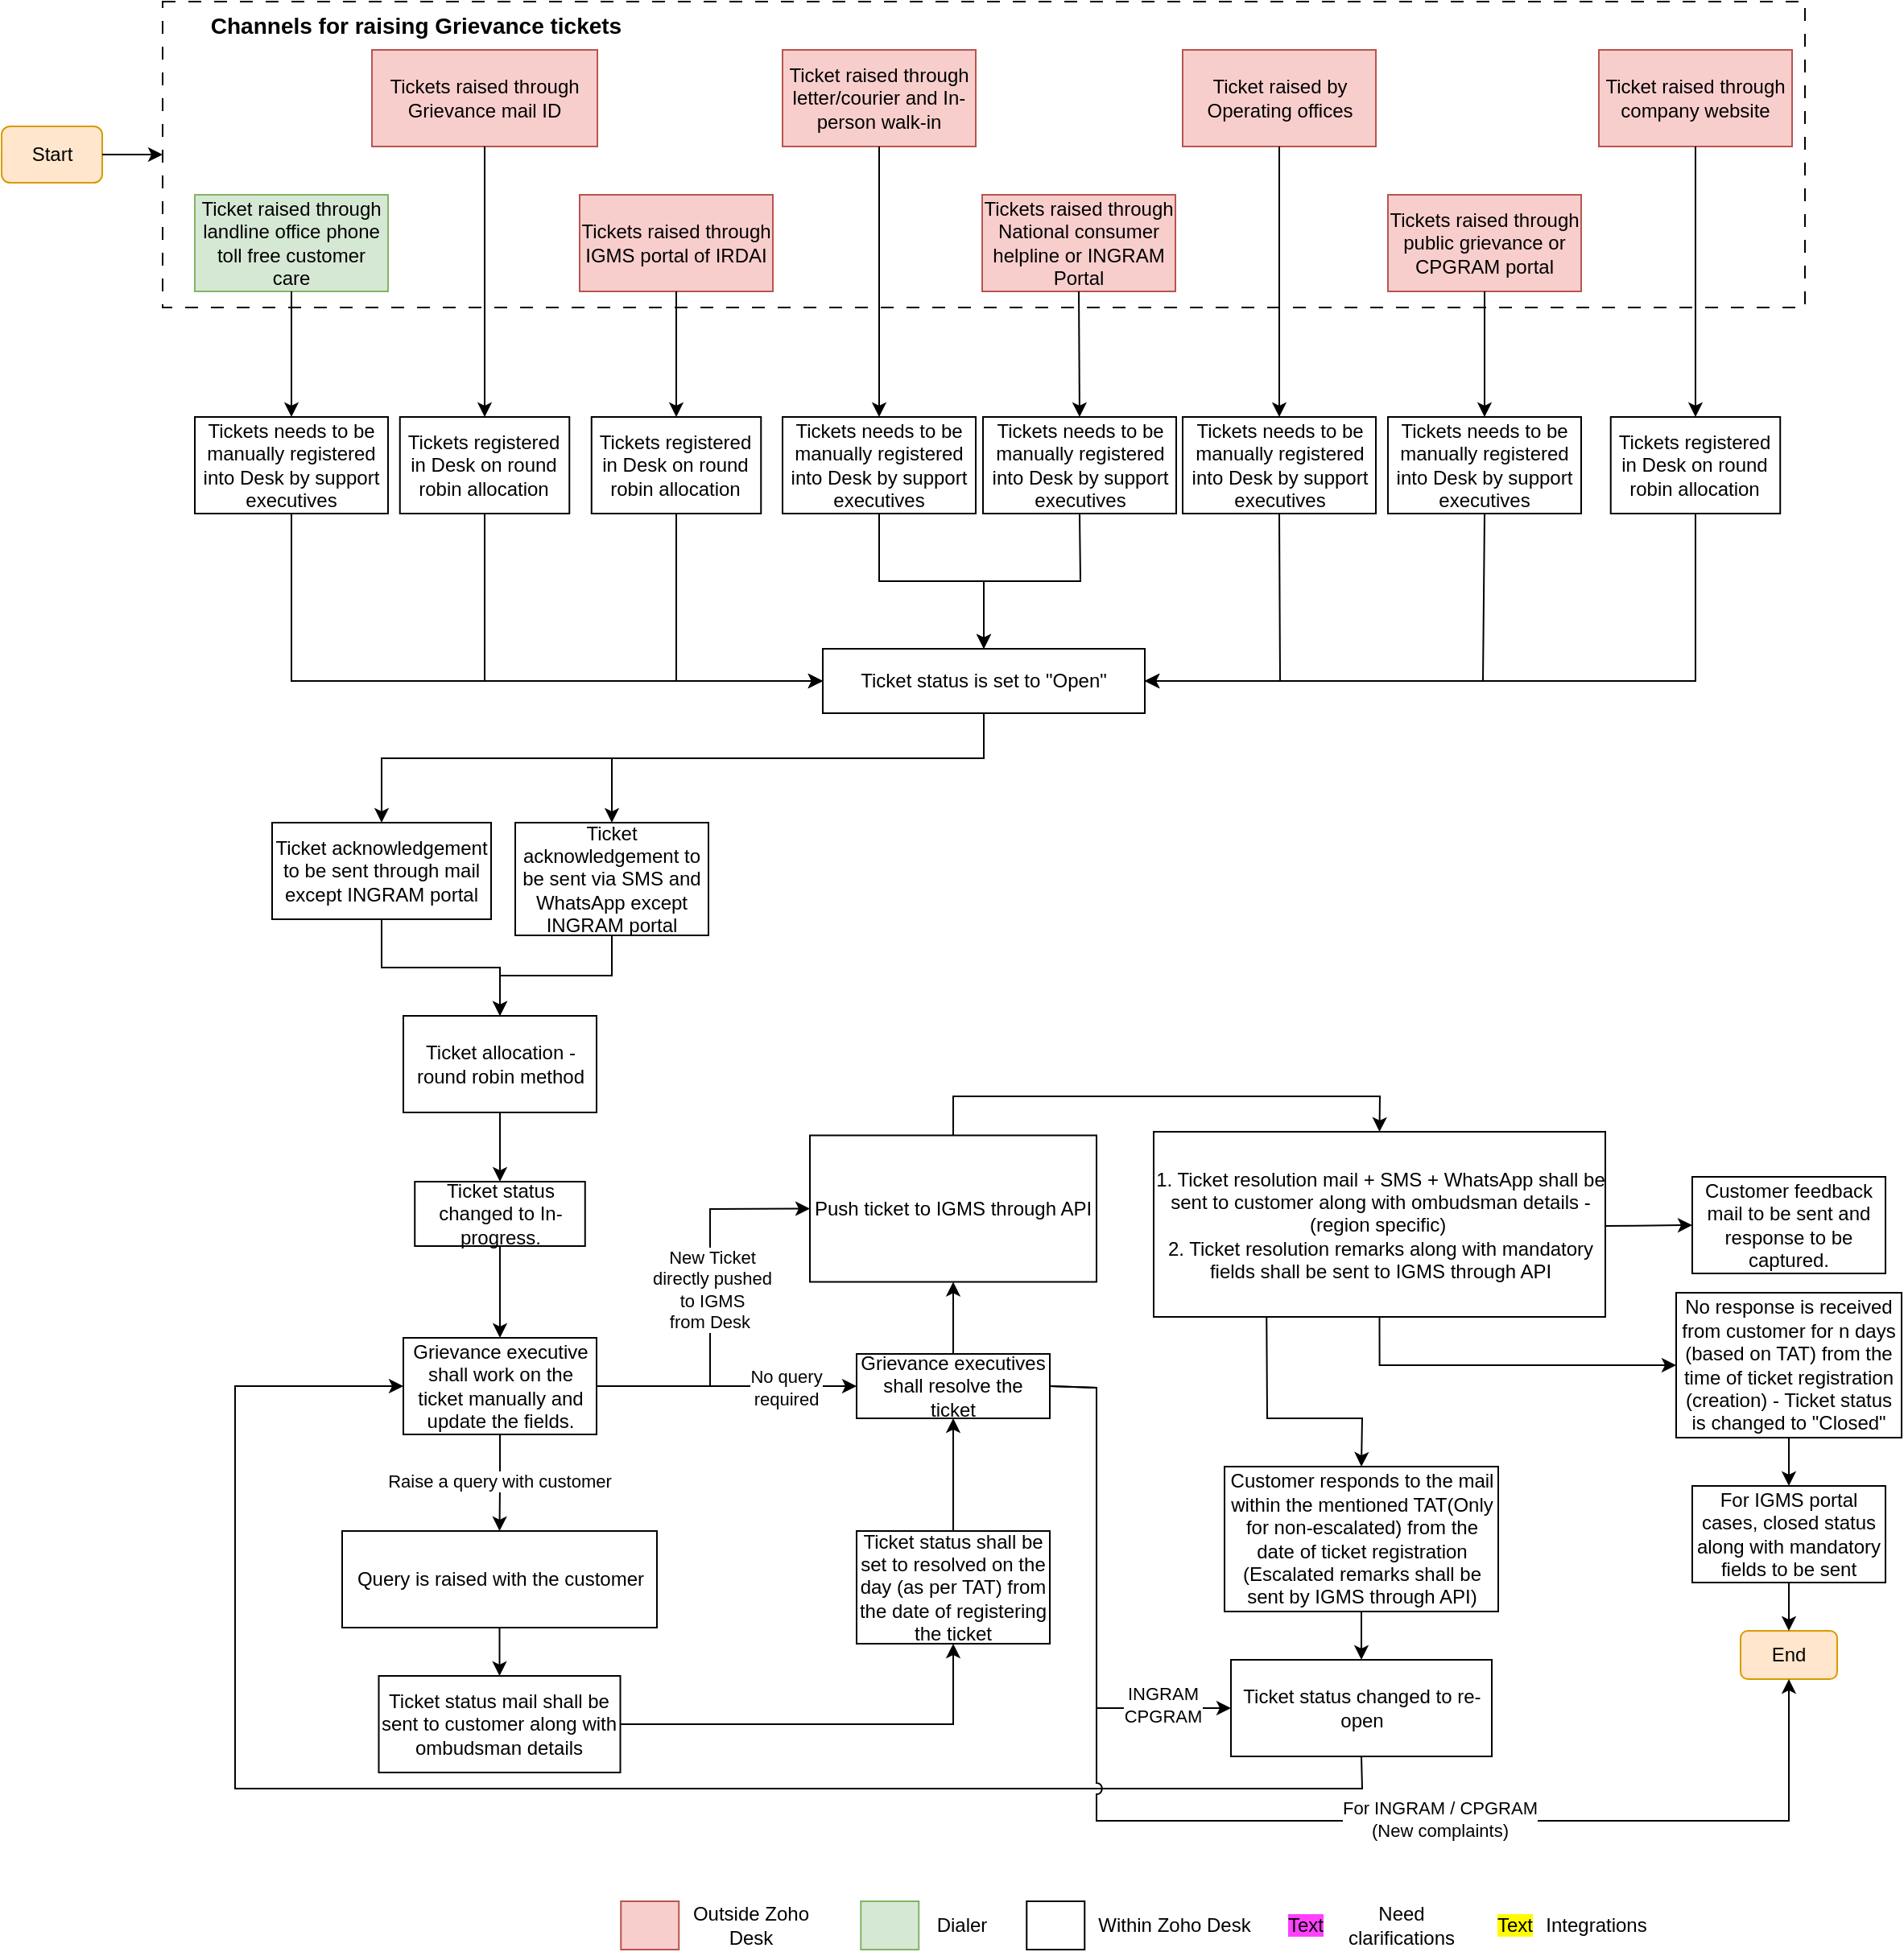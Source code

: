 <mxfile version="26.0.16">
  <diagram name="Page-1" id="zcw-Cnb_ciNUWG4lOdHk">
    <mxGraphModel dx="2021" dy="-588" grid="1" gridSize="10" guides="1" tooltips="1" connect="1" arrows="1" fold="1" page="1" pageScale="1" pageWidth="827" pageHeight="1169" math="0" shadow="0">
      <root>
        <mxCell id="0" />
        <mxCell id="1" parent="0" />
        <mxCell id="jaS_6ejKE6jILCxBxe4m-8" value="" style="rounded=0;whiteSpace=wrap;html=1;dashed=1;dashPattern=8 8;" parent="1" vertex="1">
          <mxGeometry x="70" y="1490" width="1020" height="190" as="geometry" />
        </mxCell>
        <mxCell id="CMElNXdr1ZD5l6xWRX4L-1" value="Ticket raised through landline office phone toll free customer care" style="rounded=0;whiteSpace=wrap;html=1;fillColor=#d5e8d4;strokeColor=#82b366;" parent="1" vertex="1">
          <mxGeometry x="90" y="1610" width="120" height="60" as="geometry" />
        </mxCell>
        <mxCell id="CMElNXdr1ZD5l6xWRX4L-2" value="Start" style="rounded=1;whiteSpace=wrap;html=1;fillColor=#ffe6cc;strokeColor=#d79b00;" parent="1" vertex="1">
          <mxGeometry x="-30" y="1567.5" width="62.5" height="35" as="geometry" />
        </mxCell>
        <mxCell id="G15ThiUx4BXyu7yqYoc5-98" value="" style="rounded=0;whiteSpace=wrap;html=1;fillColor=#f8cecc;strokeColor=#b85450;" parent="1" vertex="1">
          <mxGeometry x="354.63" y="2670" width="36" height="30" as="geometry" />
        </mxCell>
        <mxCell id="G15ThiUx4BXyu7yqYoc5-99" value="Outside Zoho Desk" style="text;html=1;align=center;verticalAlign=middle;whiteSpace=wrap;rounded=0;" parent="1" vertex="1">
          <mxGeometry x="387.13" y="2670" width="96.5" height="30" as="geometry" />
        </mxCell>
        <mxCell id="G15ThiUx4BXyu7yqYoc5-100" value="" style="rounded=0;whiteSpace=wrap;html=1;fillColor=#d5e8d4;strokeColor=#82b366;" parent="1" vertex="1">
          <mxGeometry x="503.63" y="2670" width="36" height="30" as="geometry" />
        </mxCell>
        <mxCell id="G15ThiUx4BXyu7yqYoc5-101" value="Dialer" style="text;html=1;align=center;verticalAlign=middle;whiteSpace=wrap;rounded=0;" parent="1" vertex="1">
          <mxGeometry x="518.13" y="2670" width="96.5" height="30" as="geometry" />
        </mxCell>
        <mxCell id="G15ThiUx4BXyu7yqYoc5-102" value="" style="rounded=0;whiteSpace=wrap;html=1;" parent="1" vertex="1">
          <mxGeometry x="606.63" y="2670" width="36" height="30" as="geometry" />
        </mxCell>
        <mxCell id="G15ThiUx4BXyu7yqYoc5-103" value="Within Zoho Desk" style="text;html=1;align=center;verticalAlign=middle;whiteSpace=wrap;rounded=0;" parent="1" vertex="1">
          <mxGeometry x="650.13" y="2670" width="96.5" height="30" as="geometry" />
        </mxCell>
        <mxCell id="jaS_6ejKE6jILCxBxe4m-1" value="Tickets raised through Grievance mail ID" style="rounded=0;whiteSpace=wrap;html=1;fillColor=#f8cecc;strokeColor=#b85450;" parent="1" vertex="1">
          <mxGeometry x="200.01" y="1520" width="140" height="60" as="geometry" />
        </mxCell>
        <mxCell id="jaS_6ejKE6jILCxBxe4m-2" value="Ticket raised through company website" style="rounded=0;whiteSpace=wrap;html=1;fillColor=#f8cecc;strokeColor=#b85450;" parent="1" vertex="1">
          <mxGeometry x="962" y="1520" width="120" height="60" as="geometry" />
        </mxCell>
        <mxCell id="jaS_6ejKE6jILCxBxe4m-3" value="Ticket raised through letter/courier and In-person walk-in" style="rounded=0;whiteSpace=wrap;html=1;fillColor=#f8cecc;strokeColor=#b85450;" parent="1" vertex="1">
          <mxGeometry x="455" y="1520" width="120" height="60" as="geometry" />
        </mxCell>
        <mxCell id="jaS_6ejKE6jILCxBxe4m-4" value="Ticket raised by Operating offices" style="rounded=0;whiteSpace=wrap;html=1;fillColor=#f8cecc;strokeColor=#b85450;" parent="1" vertex="1">
          <mxGeometry x="703.5" y="1520" width="120" height="60" as="geometry" />
        </mxCell>
        <mxCell id="jaS_6ejKE6jILCxBxe4m-5" value="Tickets raised through IGMS portal of IRDAI" style="rounded=0;whiteSpace=wrap;html=1;fillColor=#f8cecc;strokeColor=#b85450;" parent="1" vertex="1">
          <mxGeometry x="329" y="1610" width="120" height="60" as="geometry" />
        </mxCell>
        <mxCell id="jaS_6ejKE6jILCxBxe4m-6" value="Tickets raised through National consumer helpline or INGRAM Portal" style="rounded=0;whiteSpace=wrap;html=1;fillColor=#f8cecc;strokeColor=#b85450;" parent="1" vertex="1">
          <mxGeometry x="579" y="1610" width="120" height="60" as="geometry" />
        </mxCell>
        <mxCell id="jaS_6ejKE6jILCxBxe4m-7" value="Tickets raised through public grievance or CPGRAM portal" style="rounded=0;whiteSpace=wrap;html=1;fillColor=#f8cecc;strokeColor=#b85450;" parent="1" vertex="1">
          <mxGeometry x="831" y="1610" width="120" height="60" as="geometry" />
        </mxCell>
        <mxCell id="jaS_6ejKE6jILCxBxe4m-9" value="Channels for raising Grievance tickets" style="text;html=1;align=center;verticalAlign=middle;whiteSpace=wrap;rounded=0;fontSize=14;fontStyle=1" parent="1" vertex="1">
          <mxGeometry x="70.5" y="1490" width="312.5" height="30" as="geometry" />
        </mxCell>
        <mxCell id="jaS_6ejKE6jILCxBxe4m-11" value="" style="endArrow=classic;html=1;rounded=0;exitX=1;exitY=0.5;exitDx=0;exitDy=0;entryX=0;entryY=0.5;entryDx=0;entryDy=0;" parent="1" source="CMElNXdr1ZD5l6xWRX4L-2" target="jaS_6ejKE6jILCxBxe4m-8" edge="1">
          <mxGeometry width="50" height="50" relative="1" as="geometry">
            <mxPoint x="470" y="1680" as="sourcePoint" />
            <mxPoint x="520" y="1630" as="targetPoint" />
          </mxGeometry>
        </mxCell>
        <mxCell id="jaS_6ejKE6jILCxBxe4m-12" value="Tickets needs to be manually registered into Desk by support executives" style="rounded=0;whiteSpace=wrap;html=1;" parent="1" vertex="1">
          <mxGeometry x="90" y="1748" width="120" height="60" as="geometry" />
        </mxCell>
        <mxCell id="jaS_6ejKE6jILCxBxe4m-13" value="" style="endArrow=classic;html=1;rounded=0;exitX=0.5;exitY=1;exitDx=0;exitDy=0;entryX=0.5;entryY=0;entryDx=0;entryDy=0;" parent="1" source="CMElNXdr1ZD5l6xWRX4L-1" target="jaS_6ejKE6jILCxBxe4m-12" edge="1">
          <mxGeometry width="50" height="50" relative="1" as="geometry">
            <mxPoint x="470" y="1790" as="sourcePoint" />
            <mxPoint x="520" y="1740" as="targetPoint" />
          </mxGeometry>
        </mxCell>
        <mxCell id="jaS_6ejKE6jILCxBxe4m-14" value="Tickets registered in Desk on round robin allocation" style="rounded=0;whiteSpace=wrap;html=1;" parent="1" vertex="1">
          <mxGeometry x="217.38" y="1748" width="105.25" height="60" as="geometry" />
        </mxCell>
        <mxCell id="jaS_6ejKE6jILCxBxe4m-15" value="" style="endArrow=classic;html=1;rounded=0;exitX=0.5;exitY=1;exitDx=0;exitDy=0;entryX=0.5;entryY=0;entryDx=0;entryDy=0;" parent="1" source="jaS_6ejKE6jILCxBxe4m-1" target="jaS_6ejKE6jILCxBxe4m-14" edge="1">
          <mxGeometry width="50" height="50" relative="1" as="geometry">
            <mxPoint x="470" y="1790" as="sourcePoint" />
            <mxPoint x="520" y="1740" as="targetPoint" />
          </mxGeometry>
        </mxCell>
        <mxCell id="jaS_6ejKE6jILCxBxe4m-16" value="Tickets registered in Desk on round robin allocation" style="rounded=0;whiteSpace=wrap;html=1;" parent="1" vertex="1">
          <mxGeometry x="336.38" y="1748" width="105.25" height="60" as="geometry" />
        </mxCell>
        <mxCell id="jaS_6ejKE6jILCxBxe4m-17" value="" style="endArrow=classic;html=1;rounded=0;exitX=0.5;exitY=1;exitDx=0;exitDy=0;entryX=0.5;entryY=0;entryDx=0;entryDy=0;" parent="1" source="jaS_6ejKE6jILCxBxe4m-5" target="jaS_6ejKE6jILCxBxe4m-16" edge="1">
          <mxGeometry width="50" height="50" relative="1" as="geometry">
            <mxPoint x="470" y="1790" as="sourcePoint" />
            <mxPoint x="520" y="1740" as="targetPoint" />
          </mxGeometry>
        </mxCell>
        <mxCell id="jaS_6ejKE6jILCxBxe4m-19" value="Tickets needs to be manually registered into Desk by support executives" style="rounded=0;whiteSpace=wrap;html=1;" parent="1" vertex="1">
          <mxGeometry x="455" y="1748" width="120" height="60" as="geometry" />
        </mxCell>
        <mxCell id="jaS_6ejKE6jILCxBxe4m-20" value="" style="endArrow=classic;html=1;rounded=0;exitX=0.5;exitY=1;exitDx=0;exitDy=0;entryX=0.5;entryY=0;entryDx=0;entryDy=0;" parent="1" source="jaS_6ejKE6jILCxBxe4m-3" target="jaS_6ejKE6jILCxBxe4m-19" edge="1">
          <mxGeometry width="50" height="50" relative="1" as="geometry">
            <mxPoint x="470" y="1790" as="sourcePoint" />
            <mxPoint x="520" y="1740" as="targetPoint" />
          </mxGeometry>
        </mxCell>
        <mxCell id="jaS_6ejKE6jILCxBxe4m-21" value="Tickets needs to be manually registered into Desk by support executives" style="rounded=0;whiteSpace=wrap;html=1;" parent="1" vertex="1">
          <mxGeometry x="579.5" y="1748" width="120" height="60" as="geometry" />
        </mxCell>
        <mxCell id="jaS_6ejKE6jILCxBxe4m-22" value="" style="endArrow=classic;html=1;rounded=0;exitX=0.5;exitY=1;exitDx=0;exitDy=0;entryX=0.5;entryY=0;entryDx=0;entryDy=0;" parent="1" source="jaS_6ejKE6jILCxBxe4m-6" target="jaS_6ejKE6jILCxBxe4m-21" edge="1">
          <mxGeometry width="50" height="50" relative="1" as="geometry">
            <mxPoint x="470" y="1790" as="sourcePoint" />
            <mxPoint x="520" y="1740" as="targetPoint" />
            <mxPoint as="offset" />
          </mxGeometry>
        </mxCell>
        <mxCell id="jaS_6ejKE6jILCxBxe4m-23" value="Tickets needs to be manually registered into Desk by support executives" style="rounded=0;whiteSpace=wrap;html=1;" parent="1" vertex="1">
          <mxGeometry x="703.5" y="1748" width="120" height="60" as="geometry" />
        </mxCell>
        <mxCell id="jaS_6ejKE6jILCxBxe4m-24" value="" style="endArrow=classic;html=1;rounded=0;exitX=0.5;exitY=1;exitDx=0;exitDy=0;entryX=0.5;entryY=0;entryDx=0;entryDy=0;" parent="1" source="jaS_6ejKE6jILCxBxe4m-4" target="jaS_6ejKE6jILCxBxe4m-23" edge="1">
          <mxGeometry width="50" height="50" relative="1" as="geometry">
            <mxPoint x="470" y="1790" as="sourcePoint" />
            <mxPoint x="520" y="1740" as="targetPoint" />
          </mxGeometry>
        </mxCell>
        <mxCell id="jaS_6ejKE6jILCxBxe4m-25" value="Tickets needs to be manually registered into Desk by support executives" style="rounded=0;whiteSpace=wrap;html=1;" parent="1" vertex="1">
          <mxGeometry x="831" y="1748" width="120" height="60" as="geometry" />
        </mxCell>
        <mxCell id="jaS_6ejKE6jILCxBxe4m-26" value="" style="endArrow=classic;html=1;rounded=0;exitX=0.5;exitY=1;exitDx=0;exitDy=0;entryX=0.5;entryY=0;entryDx=0;entryDy=0;" parent="1" source="jaS_6ejKE6jILCxBxe4m-7" target="jaS_6ejKE6jILCxBxe4m-25" edge="1">
          <mxGeometry width="50" height="50" relative="1" as="geometry">
            <mxPoint x="470" y="1790" as="sourcePoint" />
            <mxPoint x="520" y="1740" as="targetPoint" />
          </mxGeometry>
        </mxCell>
        <mxCell id="jaS_6ejKE6jILCxBxe4m-28" value="Tickets registered in Desk on round robin allocation" style="rounded=0;whiteSpace=wrap;html=1;" parent="1" vertex="1">
          <mxGeometry x="969.37" y="1748" width="105.25" height="60" as="geometry" />
        </mxCell>
        <mxCell id="jaS_6ejKE6jILCxBxe4m-29" value="" style="endArrow=classic;html=1;rounded=0;exitX=0.5;exitY=1;exitDx=0;exitDy=0;entryX=0.5;entryY=0;entryDx=0;entryDy=0;" parent="1" source="jaS_6ejKE6jILCxBxe4m-2" target="jaS_6ejKE6jILCxBxe4m-28" edge="1">
          <mxGeometry width="50" height="50" relative="1" as="geometry">
            <mxPoint x="470" y="1790" as="sourcePoint" />
            <mxPoint x="520" y="1740" as="targetPoint" />
          </mxGeometry>
        </mxCell>
        <mxCell id="jaS_6ejKE6jILCxBxe4m-31" value="Ticket status is set to &quot;Open&quot;" style="rounded=0;whiteSpace=wrap;html=1;" parent="1" vertex="1">
          <mxGeometry x="480" y="1892" width="200" height="40" as="geometry" />
        </mxCell>
        <mxCell id="jaS_6ejKE6jILCxBxe4m-32" value="" style="endArrow=classic;html=1;rounded=0;exitX=0.5;exitY=1;exitDx=0;exitDy=0;entryX=0;entryY=0.5;entryDx=0;entryDy=0;" parent="1" source="jaS_6ejKE6jILCxBxe4m-12" target="jaS_6ejKE6jILCxBxe4m-31" edge="1">
          <mxGeometry width="50" height="50" relative="1" as="geometry">
            <mxPoint x="540" y="2040" as="sourcePoint" />
            <mxPoint x="590" y="1990" as="targetPoint" />
            <Array as="points">
              <mxPoint x="150" y="1912" />
            </Array>
          </mxGeometry>
        </mxCell>
        <mxCell id="jaS_6ejKE6jILCxBxe4m-33" value="" style="endArrow=classic;html=1;rounded=0;exitX=0.5;exitY=1;exitDx=0;exitDy=0;entryX=0;entryY=0.5;entryDx=0;entryDy=0;" parent="1" source="jaS_6ejKE6jILCxBxe4m-14" target="jaS_6ejKE6jILCxBxe4m-31" edge="1">
          <mxGeometry width="50" height="50" relative="1" as="geometry">
            <mxPoint x="540" y="2040" as="sourcePoint" />
            <mxPoint x="470" y="1880" as="targetPoint" />
            <Array as="points">
              <mxPoint x="270" y="1912" />
            </Array>
          </mxGeometry>
        </mxCell>
        <mxCell id="jaS_6ejKE6jILCxBxe4m-34" value="" style="endArrow=classic;html=1;rounded=0;exitX=0.5;exitY=1;exitDx=0;exitDy=0;entryX=0;entryY=0.5;entryDx=0;entryDy=0;" parent="1" source="jaS_6ejKE6jILCxBxe4m-16" target="jaS_6ejKE6jILCxBxe4m-31" edge="1">
          <mxGeometry width="50" height="50" relative="1" as="geometry">
            <mxPoint x="540" y="2040" as="sourcePoint" />
            <mxPoint x="590" y="1990" as="targetPoint" />
            <Array as="points">
              <mxPoint x="389" y="1912" />
            </Array>
          </mxGeometry>
        </mxCell>
        <mxCell id="jaS_6ejKE6jILCxBxe4m-35" value="" style="endArrow=classic;html=1;rounded=0;exitX=0.5;exitY=1;exitDx=0;exitDy=0;entryX=0.5;entryY=0;entryDx=0;entryDy=0;" parent="1" source="jaS_6ejKE6jILCxBxe4m-19" target="jaS_6ejKE6jILCxBxe4m-31" edge="1">
          <mxGeometry width="50" height="50" relative="1" as="geometry">
            <mxPoint x="540" y="2040" as="sourcePoint" />
            <mxPoint x="590" y="1990" as="targetPoint" />
            <Array as="points">
              <mxPoint x="515" y="1850" />
              <mxPoint x="580" y="1850" />
            </Array>
          </mxGeometry>
        </mxCell>
        <mxCell id="jaS_6ejKE6jILCxBxe4m-36" value="" style="endArrow=classic;html=1;rounded=0;exitX=0.5;exitY=1;exitDx=0;exitDy=0;entryX=0.5;entryY=0;entryDx=0;entryDy=0;" parent="1" source="jaS_6ejKE6jILCxBxe4m-21" target="jaS_6ejKE6jILCxBxe4m-31" edge="1">
          <mxGeometry width="50" height="50" relative="1" as="geometry">
            <mxPoint x="540" y="2040" as="sourcePoint" />
            <mxPoint x="590" y="1990" as="targetPoint" />
            <Array as="points">
              <mxPoint x="640" y="1850" />
              <mxPoint x="580" y="1850" />
            </Array>
          </mxGeometry>
        </mxCell>
        <mxCell id="jaS_6ejKE6jILCxBxe4m-37" value="" style="endArrow=classic;html=1;rounded=0;exitX=0.5;exitY=1;exitDx=0;exitDy=0;entryX=1;entryY=0.5;entryDx=0;entryDy=0;" parent="1" source="jaS_6ejKE6jILCxBxe4m-23" target="jaS_6ejKE6jILCxBxe4m-31" edge="1">
          <mxGeometry width="50" height="50" relative="1" as="geometry">
            <mxPoint x="540" y="2040" as="sourcePoint" />
            <mxPoint x="590" y="1990" as="targetPoint" />
            <Array as="points">
              <mxPoint x="764" y="1912" />
            </Array>
          </mxGeometry>
        </mxCell>
        <mxCell id="jaS_6ejKE6jILCxBxe4m-38" value="" style="endArrow=classic;html=1;rounded=0;exitX=0.5;exitY=1;exitDx=0;exitDy=0;entryX=1;entryY=0.5;entryDx=0;entryDy=0;" parent="1" source="jaS_6ejKE6jILCxBxe4m-25" target="jaS_6ejKE6jILCxBxe4m-31" edge="1">
          <mxGeometry width="50" height="50" relative="1" as="geometry">
            <mxPoint x="540" y="2040" as="sourcePoint" />
            <mxPoint x="590" y="1990" as="targetPoint" />
            <Array as="points">
              <mxPoint x="890" y="1912" />
            </Array>
          </mxGeometry>
        </mxCell>
        <mxCell id="jaS_6ejKE6jILCxBxe4m-39" value="" style="endArrow=classic;html=1;rounded=0;exitX=0.5;exitY=1;exitDx=0;exitDy=0;entryX=1;entryY=0.5;entryDx=0;entryDy=0;" parent="1" source="jaS_6ejKE6jILCxBxe4m-28" target="jaS_6ejKE6jILCxBxe4m-31" edge="1">
          <mxGeometry width="50" height="50" relative="1" as="geometry">
            <mxPoint x="540" y="2040" as="sourcePoint" />
            <mxPoint x="590" y="1990" as="targetPoint" />
            <Array as="points">
              <mxPoint x="1022" y="1912" />
            </Array>
          </mxGeometry>
        </mxCell>
        <mxCell id="jaS_6ejKE6jILCxBxe4m-48" style="edgeStyle=orthogonalEdgeStyle;rounded=0;orthogonalLoop=1;jettySize=auto;html=1;exitX=0.5;exitY=1;exitDx=0;exitDy=0;entryX=0.5;entryY=0;entryDx=0;entryDy=0;" parent="1" source="jaS_6ejKE6jILCxBxe4m-40" target="jaS_6ejKE6jILCxBxe4m-46" edge="1">
          <mxGeometry relative="1" as="geometry" />
        </mxCell>
        <mxCell id="jaS_6ejKE6jILCxBxe4m-40" value="Ticket acknowledgement to be sent through mail except INGRAM portal" style="rounded=0;whiteSpace=wrap;html=1;" parent="1" vertex="1">
          <mxGeometry x="138" y="2000" width="136" height="60" as="geometry" />
        </mxCell>
        <mxCell id="jaS_6ejKE6jILCxBxe4m-47" style="edgeStyle=orthogonalEdgeStyle;rounded=0;orthogonalLoop=1;jettySize=auto;html=1;exitX=0.5;exitY=1;exitDx=0;exitDy=0;entryX=0.5;entryY=0;entryDx=0;entryDy=0;" parent="1" source="jaS_6ejKE6jILCxBxe4m-41" target="jaS_6ejKE6jILCxBxe4m-46" edge="1">
          <mxGeometry relative="1" as="geometry" />
        </mxCell>
        <mxCell id="jaS_6ejKE6jILCxBxe4m-41" value="Ticket acknowledgement to be sent via SMS and WhatsApp except INGRAM portal" style="rounded=0;whiteSpace=wrap;html=1;" parent="1" vertex="1">
          <mxGeometry x="289" y="2000" width="120" height="70" as="geometry" />
        </mxCell>
        <mxCell id="jaS_6ejKE6jILCxBxe4m-44" value="" style="endArrow=classic;html=1;rounded=0;exitX=0.5;exitY=1;exitDx=0;exitDy=0;entryX=0.5;entryY=0;entryDx=0;entryDy=0;" parent="1" source="jaS_6ejKE6jILCxBxe4m-31" target="jaS_6ejKE6jILCxBxe4m-40" edge="1">
          <mxGeometry width="50" height="50" relative="1" as="geometry">
            <mxPoint x="540" y="2120" as="sourcePoint" />
            <mxPoint x="590" y="2070" as="targetPoint" />
            <Array as="points">
              <mxPoint x="580" y="1960" />
              <mxPoint x="206" y="1960" />
            </Array>
          </mxGeometry>
        </mxCell>
        <mxCell id="jaS_6ejKE6jILCxBxe4m-52" style="edgeStyle=orthogonalEdgeStyle;rounded=0;orthogonalLoop=1;jettySize=auto;html=1;exitX=0.5;exitY=1;exitDx=0;exitDy=0;" parent="1" source="jaS_6ejKE6jILCxBxe4m-46" target="jaS_6ejKE6jILCxBxe4m-51" edge="1">
          <mxGeometry relative="1" as="geometry" />
        </mxCell>
        <mxCell id="jaS_6ejKE6jILCxBxe4m-46" value="Ticket allocation - round robin method" style="rounded=0;whiteSpace=wrap;html=1;" parent="1" vertex="1">
          <mxGeometry x="219.5" y="2120" width="120" height="60" as="geometry" />
        </mxCell>
        <mxCell id="jaS_6ejKE6jILCxBxe4m-55" style="edgeStyle=orthogonalEdgeStyle;rounded=0;orthogonalLoop=1;jettySize=auto;html=1;exitX=0.5;exitY=1;exitDx=0;exitDy=0;entryX=0.5;entryY=0;entryDx=0;entryDy=0;" parent="1" source="jaS_6ejKE6jILCxBxe4m-51" target="jaS_6ejKE6jILCxBxe4m-53" edge="1">
          <mxGeometry relative="1" as="geometry" />
        </mxCell>
        <mxCell id="jaS_6ejKE6jILCxBxe4m-51" value="Ticket status changed to In-progress." style="rounded=0;whiteSpace=wrap;html=1;" parent="1" vertex="1">
          <mxGeometry x="226.62" y="2223" width="105.75" height="40" as="geometry" />
        </mxCell>
        <mxCell id="jaS_6ejKE6jILCxBxe4m-56" style="edgeStyle=orthogonalEdgeStyle;rounded=0;orthogonalLoop=1;jettySize=auto;html=1;exitX=1;exitY=0.5;exitDx=0;exitDy=0;" parent="1" source="jaS_6ejKE6jILCxBxe4m-53" target="jaS_6ejKE6jILCxBxe4m-54" edge="1">
          <mxGeometry relative="1" as="geometry" />
        </mxCell>
        <mxCell id="-PMYsnTJAkIeBfmSG1vm-1" value="No query&lt;div&gt;required&lt;/div&gt;" style="edgeLabel;html=1;align=center;verticalAlign=middle;resizable=0;points=[];" parent="jaS_6ejKE6jILCxBxe4m-56" vertex="1" connectable="0">
          <mxGeometry x="-0.188" y="-1" relative="1" as="geometry">
            <mxPoint x="52" as="offset" />
          </mxGeometry>
        </mxCell>
        <mxCell id="jaS_6ejKE6jILCxBxe4m-66" style="edgeStyle=orthogonalEdgeStyle;rounded=0;orthogonalLoop=1;jettySize=auto;html=1;exitX=0.5;exitY=1;exitDx=0;exitDy=0;" parent="1" source="jaS_6ejKE6jILCxBxe4m-53" target="jaS_6ejKE6jILCxBxe4m-65" edge="1">
          <mxGeometry relative="1" as="geometry" />
        </mxCell>
        <mxCell id="jaS_6ejKE6jILCxBxe4m-88" value="Raise a query with customer" style="edgeLabel;html=1;align=center;verticalAlign=middle;resizable=0;points=[];" parent="jaS_6ejKE6jILCxBxe4m-66" vertex="1" connectable="0">
          <mxGeometry x="-0.246" y="-1" relative="1" as="geometry">
            <mxPoint y="6" as="offset" />
          </mxGeometry>
        </mxCell>
        <mxCell id="jaS_6ejKE6jILCxBxe4m-53" value="Grievance executive shall work on the ticket manually and update the fields." style="rounded=0;whiteSpace=wrap;html=1;" parent="1" vertex="1">
          <mxGeometry x="219.5" y="2320" width="120" height="60" as="geometry" />
        </mxCell>
        <mxCell id="jaS_6ejKE6jILCxBxe4m-92" style="edgeStyle=orthogonalEdgeStyle;rounded=0;orthogonalLoop=1;jettySize=auto;html=1;exitX=0.5;exitY=0;exitDx=0;exitDy=0;entryX=0.5;entryY=1;entryDx=0;entryDy=0;" parent="1" source="jaS_6ejKE6jILCxBxe4m-54" target="jaS_6ejKE6jILCxBxe4m-90" edge="1">
          <mxGeometry relative="1" as="geometry" />
        </mxCell>
        <mxCell id="jaS_6ejKE6jILCxBxe4m-54" value="Grievance executives shall resolve the ticket" style="rounded=0;whiteSpace=wrap;html=1;" parent="1" vertex="1">
          <mxGeometry x="501" y="2330" width="120" height="40" as="geometry" />
        </mxCell>
        <mxCell id="jaS_6ejKE6jILCxBxe4m-57" value="1. Ticket resolution mail + SMS + WhatsApp shall be sent to customer along with ombudsman details - (region specific)&amp;nbsp;&lt;div&gt;&lt;div&gt;2. Ticket resolution remarks along with mandatory fields shall be sent to IGMS through API&lt;br&gt;&lt;/div&gt;&lt;/div&gt;" style="rounded=0;whiteSpace=wrap;html=1;" parent="1" vertex="1">
          <mxGeometry x="685.5" y="2192" width="280.5" height="115" as="geometry" />
        </mxCell>
        <mxCell id="jaS_6ejKE6jILCxBxe4m-65" value="Query is raised with the customer" style="rounded=0;whiteSpace=wrap;html=1;" parent="1" vertex="1">
          <mxGeometry x="181.5" y="2440" width="195.5" height="60" as="geometry" />
        </mxCell>
        <mxCell id="jaS_6ejKE6jILCxBxe4m-67" value="Ticket status mail shall be sent to customer along with ombudsman details" style="rounded=0;whiteSpace=wrap;html=1;" parent="1" vertex="1">
          <mxGeometry x="204.25" y="2530" width="150" height="60" as="geometry" />
        </mxCell>
        <mxCell id="jaS_6ejKE6jILCxBxe4m-71" style="edgeStyle=orthogonalEdgeStyle;rounded=0;orthogonalLoop=1;jettySize=auto;html=1;exitX=0.5;exitY=0;exitDx=0;exitDy=0;entryX=0.5;entryY=1;entryDx=0;entryDy=0;" parent="1" source="jaS_6ejKE6jILCxBxe4m-68" target="jaS_6ejKE6jILCxBxe4m-54" edge="1">
          <mxGeometry relative="1" as="geometry" />
        </mxCell>
        <mxCell id="jaS_6ejKE6jILCxBxe4m-68" value="Ticket status shall be set to resolved on the day (as per TAT) from the date of registering the ticket" style="rounded=0;whiteSpace=wrap;html=1;" parent="1" vertex="1">
          <mxGeometry x="501" y="2440" width="120" height="70" as="geometry" />
        </mxCell>
        <mxCell id="jaS_6ejKE6jILCxBxe4m-69" value="" style="endArrow=classic;html=1;rounded=0;exitX=0.5;exitY=1;exitDx=0;exitDy=0;entryX=0.5;entryY=0;entryDx=0;entryDy=0;" parent="1" source="jaS_6ejKE6jILCxBxe4m-65" target="jaS_6ejKE6jILCxBxe4m-67" edge="1">
          <mxGeometry width="50" height="50" relative="1" as="geometry">
            <mxPoint x="385" y="2350" as="sourcePoint" />
            <mxPoint x="435" y="2300" as="targetPoint" />
          </mxGeometry>
        </mxCell>
        <mxCell id="jaS_6ejKE6jILCxBxe4m-101" style="edgeStyle=orthogonalEdgeStyle;rounded=0;orthogonalLoop=1;jettySize=auto;html=1;exitX=0.5;exitY=1;exitDx=0;exitDy=0;entryX=0;entryY=0.5;entryDx=0;entryDy=0;" parent="1" source="jaS_6ejKE6jILCxBxe4m-57" target="jaS_6ejKE6jILCxBxe4m-100" edge="1">
          <mxGeometry relative="1" as="geometry" />
        </mxCell>
        <mxCell id="jaS_6ejKE6jILCxBxe4m-72" value="Customer feedback mail to be sent and response to be captured." style="rounded=0;whiteSpace=wrap;html=1;" parent="1" vertex="1">
          <mxGeometry x="1020.0" y="2220" width="120" height="60" as="geometry" />
        </mxCell>
        <mxCell id="jaS_6ejKE6jILCxBxe4m-74" value="" style="endArrow=classic;html=1;rounded=0;exitX=1;exitY=0.5;exitDx=0;exitDy=0;entryX=0;entryY=0.5;entryDx=0;entryDy=0;" parent="1" target="jaS_6ejKE6jILCxBxe4m-72" edge="1">
          <mxGeometry width="50" height="50" relative="1" as="geometry">
            <mxPoint x="966" y="2250.5" as="sourcePoint" />
            <mxPoint x="624" y="2270" as="targetPoint" />
          </mxGeometry>
        </mxCell>
        <mxCell id="jaS_6ejKE6jILCxBxe4m-78" value="" style="endArrow=classic;html=1;rounded=0;exitX=1;exitY=0.5;exitDx=0;exitDy=0;entryX=0.5;entryY=1;entryDx=0;entryDy=0;" parent="1" source="jaS_6ejKE6jILCxBxe4m-67" target="jaS_6ejKE6jILCxBxe4m-68" edge="1">
          <mxGeometry width="50" height="50" relative="1" as="geometry">
            <mxPoint x="385" y="2250" as="sourcePoint" />
            <mxPoint x="435" y="2200" as="targetPoint" />
            <Array as="points">
              <mxPoint x="561" y="2560" />
            </Array>
          </mxGeometry>
        </mxCell>
        <mxCell id="jaS_6ejKE6jILCxBxe4m-80" value="Customer responds to the mail within the mentioned TAT(Only for non-escalated) from the date of ticket registration (Escalated remarks shall be sent by IGMS through API)" style="rounded=0;whiteSpace=wrap;html=1;" parent="1" vertex="1">
          <mxGeometry x="729.5" y="2400" width="170" height="90" as="geometry" />
        </mxCell>
        <mxCell id="jaS_6ejKE6jILCxBxe4m-82" value="" style="endArrow=classic;html=1;rounded=0;entryX=0.5;entryY=0;entryDx=0;entryDy=0;exitX=0.25;exitY=1;exitDx=0;exitDy=0;" parent="1" source="jaS_6ejKE6jILCxBxe4m-57" target="jaS_6ejKE6jILCxBxe4m-80" edge="1">
          <mxGeometry width="50" height="50" relative="1" as="geometry">
            <mxPoint x="780" y="2350" as="sourcePoint" />
            <mxPoint x="525" y="2200" as="targetPoint" />
            <Array as="points">
              <mxPoint x="756" y="2370" />
              <mxPoint x="815" y="2370" />
            </Array>
          </mxGeometry>
        </mxCell>
        <mxCell id="jaS_6ejKE6jILCxBxe4m-84" value="Ticket status changed to re-open" style="rounded=0;whiteSpace=wrap;html=1;" parent="1" vertex="1">
          <mxGeometry x="733.5" y="2520" width="162" height="60" as="geometry" />
        </mxCell>
        <mxCell id="jaS_6ejKE6jILCxBxe4m-85" value="" style="endArrow=classic;html=1;rounded=0;exitX=0.5;exitY=1;exitDx=0;exitDy=0;entryX=0.5;entryY=0;entryDx=0;entryDy=0;" parent="1" source="jaS_6ejKE6jILCxBxe4m-80" target="jaS_6ejKE6jILCxBxe4m-84" edge="1">
          <mxGeometry width="50" height="50" relative="1" as="geometry">
            <mxPoint x="478" y="2420" as="sourcePoint" />
            <mxPoint x="528" y="2370" as="targetPoint" />
          </mxGeometry>
        </mxCell>
        <mxCell id="jaS_6ejKE6jILCxBxe4m-86" value="" style="endArrow=classic;html=1;rounded=0;exitX=0.5;exitY=1;exitDx=0;exitDy=0;entryX=0;entryY=0.5;entryDx=0;entryDy=0;" parent="1" source="jaS_6ejKE6jILCxBxe4m-84" target="jaS_6ejKE6jILCxBxe4m-53" edge="1">
          <mxGeometry width="50" height="50" relative="1" as="geometry">
            <mxPoint x="385" y="2420" as="sourcePoint" />
            <mxPoint x="435" y="2370" as="targetPoint" />
            <Array as="points">
              <mxPoint x="815" y="2600" />
              <mxPoint x="115" y="2600" />
              <mxPoint x="115" y="2350" />
            </Array>
          </mxGeometry>
        </mxCell>
        <mxCell id="jaS_6ejKE6jILCxBxe4m-90" value="Push ticket to IGMS through API" style="rounded=0;whiteSpace=wrap;html=1;" parent="1" vertex="1">
          <mxGeometry x="472" y="2194.25" width="178" height="91" as="geometry" />
        </mxCell>
        <mxCell id="jaS_6ejKE6jILCxBxe4m-94" value="" style="endArrow=classic;html=1;rounded=0;exitX=0.5;exitY=1;exitDx=0;exitDy=0;entryX=0.5;entryY=0;entryDx=0;entryDy=0;" parent="1" source="jaS_6ejKE6jILCxBxe4m-31" target="jaS_6ejKE6jILCxBxe4m-41" edge="1">
          <mxGeometry width="50" height="50" relative="1" as="geometry">
            <mxPoint x="620" y="2300" as="sourcePoint" />
            <mxPoint x="670" y="2250" as="targetPoint" />
            <Array as="points">
              <mxPoint x="580" y="1960" />
              <mxPoint x="349" y="1960" />
            </Array>
          </mxGeometry>
        </mxCell>
        <mxCell id="jaS_6ejKE6jILCxBxe4m-99" value="" style="endArrow=classic;html=1;rounded=0;exitX=0.5;exitY=0;exitDx=0;exitDy=0;entryX=0.5;entryY=0;entryDx=0;entryDy=0;" parent="1" source="jaS_6ejKE6jILCxBxe4m-90" target="jaS_6ejKE6jILCxBxe4m-57" edge="1">
          <mxGeometry width="50" height="50" relative="1" as="geometry">
            <mxPoint x="650" y="2330" as="sourcePoint" />
            <mxPoint x="568" y="2239.75" as="targetPoint" />
            <Array as="points">
              <mxPoint x="561" y="2170" />
              <mxPoint x="610" y="2170" />
              <mxPoint x="826" y="2170" />
            </Array>
          </mxGeometry>
        </mxCell>
        <mxCell id="jaS_6ejKE6jILCxBxe4m-100" value="No response is received from customer for n days (based on TAT) from the time of ticket registration (creation) - Ticket status is changed to &quot;Closed&quot;" style="rounded=0;whiteSpace=wrap;html=1;" parent="1" vertex="1">
          <mxGeometry x="1010" y="2292" width="140" height="90" as="geometry" />
        </mxCell>
        <mxCell id="jaS_6ejKE6jILCxBxe4m-102" value="End" style="rounded=1;whiteSpace=wrap;html=1;fillColor=#ffe6cc;strokeColor=#d79b00;" parent="1" vertex="1">
          <mxGeometry x="1050" y="2502" width="60" height="30" as="geometry" />
        </mxCell>
        <mxCell id="jaS_6ejKE6jILCxBxe4m-103" value="" style="endArrow=classic;html=1;rounded=0;exitX=0.5;exitY=1;exitDx=0;exitDy=0;entryX=0.5;entryY=0;entryDx=0;entryDy=0;" parent="1" source="jaS_6ejKE6jILCxBxe4m-100" target="jaS_6ejKE6jILCxBxe4m-104" edge="1">
          <mxGeometry width="50" height="50" relative="1" as="geometry">
            <mxPoint x="810" y="2332" as="sourcePoint" />
            <mxPoint x="860" y="2282" as="targetPoint" />
          </mxGeometry>
        </mxCell>
        <mxCell id="jaS_6ejKE6jILCxBxe4m-104" value="For IGMS portal cases, closed status along with mandatory fields to be sent" style="rounded=0;whiteSpace=wrap;html=1;" parent="1" vertex="1">
          <mxGeometry x="1020" y="2412" width="120" height="60" as="geometry" />
        </mxCell>
        <mxCell id="jaS_6ejKE6jILCxBxe4m-105" value="" style="endArrow=classic;html=1;rounded=0;exitX=0.5;exitY=1;exitDx=0;exitDy=0;entryX=0.5;entryY=0;entryDx=0;entryDy=0;" parent="1" source="jaS_6ejKE6jILCxBxe4m-104" target="jaS_6ejKE6jILCxBxe4m-102" edge="1">
          <mxGeometry width="50" height="50" relative="1" as="geometry">
            <mxPoint x="810" y="2332" as="sourcePoint" />
            <mxPoint x="860" y="2282" as="targetPoint" />
          </mxGeometry>
        </mxCell>
        <mxCell id="jaS_6ejKE6jILCxBxe4m-109" value="&lt;span style=&quot;background-color: rgb(255, 64, 255);&quot;&gt;Text&lt;/span&gt;" style="text;html=1;align=center;verticalAlign=middle;whiteSpace=wrap;rounded=0;" parent="1" vertex="1">
          <mxGeometry x="750" y="2670" width="60" height="30" as="geometry" />
        </mxCell>
        <mxCell id="jaS_6ejKE6jILCxBxe4m-110" value="Need clarifications" style="text;html=1;align=center;verticalAlign=middle;whiteSpace=wrap;rounded=0;" parent="1" vertex="1">
          <mxGeometry x="790.5" y="2670" width="96.5" height="30" as="geometry" />
        </mxCell>
        <mxCell id="jaS_6ejKE6jILCxBxe4m-111" value="&lt;span style=&quot;background-color: rgb(255, 251, 0);&quot;&gt;Text&lt;/span&gt;" style="text;html=1;align=center;verticalAlign=middle;whiteSpace=wrap;rounded=0;" parent="1" vertex="1">
          <mxGeometry x="880" y="2670" width="60" height="30" as="geometry" />
        </mxCell>
        <mxCell id="jaS_6ejKE6jILCxBxe4m-112" value="Integrations" style="text;html=1;align=center;verticalAlign=middle;whiteSpace=wrap;rounded=0;" parent="1" vertex="1">
          <mxGeometry x="912" y="2670" width="96.5" height="30" as="geometry" />
        </mxCell>
        <mxCell id="-PMYsnTJAkIeBfmSG1vm-3" value="" style="endArrow=classic;html=1;rounded=0;exitX=1;exitY=0.5;exitDx=0;exitDy=0;entryX=0;entryY=0.5;entryDx=0;entryDy=0;" parent="1" source="jaS_6ejKE6jILCxBxe4m-53" target="jaS_6ejKE6jILCxBxe4m-90" edge="1">
          <mxGeometry width="50" height="50" relative="1" as="geometry">
            <mxPoint x="420" y="2360" as="sourcePoint" />
            <mxPoint x="470" y="2310" as="targetPoint" />
            <Array as="points">
              <mxPoint x="410" y="2350" />
              <mxPoint x="410" y="2240" />
            </Array>
          </mxGeometry>
        </mxCell>
        <mxCell id="-PMYsnTJAkIeBfmSG1vm-4" value="New Ticket&lt;div&gt;directly pushed&lt;/div&gt;&lt;div&gt;to IGMS&lt;/div&gt;&lt;div&gt;from Desk&amp;nbsp;&lt;/div&gt;" style="edgeLabel;html=1;align=center;verticalAlign=middle;resizable=0;points=[];" parent="-PMYsnTJAkIeBfmSG1vm-3" vertex="1" connectable="0">
          <mxGeometry x="-0.08" y="-1" relative="1" as="geometry">
            <mxPoint y="-19" as="offset" />
          </mxGeometry>
        </mxCell>
        <mxCell id="k-iBowZKh1Kvrs8Wk3io-1" value="" style="endArrow=classic;html=1;rounded=0;exitX=1;exitY=0.5;exitDx=0;exitDy=0;entryX=0.5;entryY=1;entryDx=0;entryDy=0;jumpStyle=arc;jumpSize=7;" parent="1" source="jaS_6ejKE6jILCxBxe4m-54" target="jaS_6ejKE6jILCxBxe4m-102" edge="1">
          <mxGeometry width="50" height="50" relative="1" as="geometry">
            <mxPoint x="660" y="2380" as="sourcePoint" />
            <mxPoint x="790" y="2350" as="targetPoint" />
            <Array as="points">
              <mxPoint x="650" y="2351" />
              <mxPoint x="650" y="2620" />
              <mxPoint x="1080" y="2620" />
            </Array>
          </mxGeometry>
        </mxCell>
        <mxCell id="k-iBowZKh1Kvrs8Wk3io-3" value="For INGRAM / CPGRAM&lt;div&gt;(New complaints)&lt;/div&gt;" style="edgeLabel;html=1;align=center;verticalAlign=middle;resizable=0;points=[];" parent="k-iBowZKh1Kvrs8Wk3io-1" vertex="1" connectable="0">
          <mxGeometry x="0.253" y="1" relative="1" as="geometry">
            <mxPoint as="offset" />
          </mxGeometry>
        </mxCell>
        <mxCell id="k-iBowZKh1Kvrs8Wk3io-4" value="" style="endArrow=classic;html=1;rounded=0;exitX=1;exitY=0.5;exitDx=0;exitDy=0;entryX=0;entryY=0.5;entryDx=0;entryDy=0;" parent="1" source="jaS_6ejKE6jILCxBxe4m-54" target="jaS_6ejKE6jILCxBxe4m-84" edge="1">
          <mxGeometry width="50" height="50" relative="1" as="geometry">
            <mxPoint x="700" y="2410" as="sourcePoint" />
            <mxPoint x="750" y="2360" as="targetPoint" />
            <Array as="points">
              <mxPoint x="650" y="2351" />
              <mxPoint x="650" y="2550" />
            </Array>
          </mxGeometry>
        </mxCell>
        <mxCell id="k-iBowZKh1Kvrs8Wk3io-5" value="INGRAM&lt;div&gt;CPGRAM&lt;/div&gt;" style="edgeLabel;html=1;align=center;verticalAlign=middle;resizable=0;points=[];" parent="k-iBowZKh1Kvrs8Wk3io-4" vertex="1" connectable="0">
          <mxGeometry x="0.725" y="2" relative="1" as="geometry">
            <mxPoint as="offset" />
          </mxGeometry>
        </mxCell>
      </root>
    </mxGraphModel>
  </diagram>
</mxfile>
